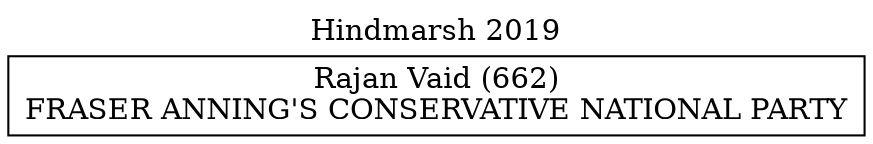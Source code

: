 // House preference flow
digraph "Rajan Vaid (662)_Hindmarsh_2019" {
	graph [label="Hindmarsh 2019" labelloc=t mclimit=10]
	node [shape=box]
	"Rajan Vaid (662)" [label="Rajan Vaid (662)
FRASER ANNING'S CONSERVATIVE NATIONAL PARTY"]
}
